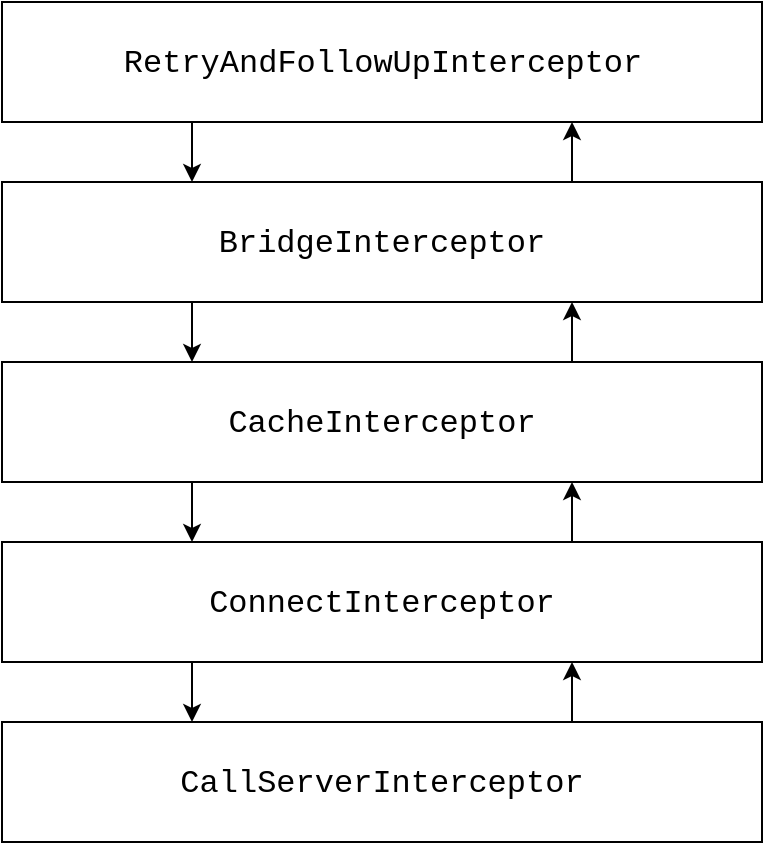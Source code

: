 <mxfile version="14.8.6" type="github">
  <diagram id="C5RBs43oDa-KdzZeNtuy" name="Page-1">
    <mxGraphModel dx="1422" dy="762" grid="1" gridSize="10" guides="1" tooltips="1" connect="1" arrows="1" fold="1" page="1" pageScale="1" pageWidth="827" pageHeight="1169" math="0" shadow="0">
      <root>
        <mxCell id="WIyWlLk6GJQsqaUBKTNV-0" />
        <mxCell id="WIyWlLk6GJQsqaUBKTNV-1" parent="WIyWlLk6GJQsqaUBKTNV-0" />
        <mxCell id="cFz9O4TfO6LGveSpda0y-6" style="edgeStyle=orthogonalEdgeStyle;rounded=0;orthogonalLoop=1;jettySize=auto;html=1;exitX=0.25;exitY=1;exitDx=0;exitDy=0;entryX=0.25;entryY=0;entryDx=0;entryDy=0;fontColor=#000000;" edge="1" parent="WIyWlLk6GJQsqaUBKTNV-1" source="cFz9O4TfO6LGveSpda0y-0" target="cFz9O4TfO6LGveSpda0y-1">
          <mxGeometry relative="1" as="geometry" />
        </mxCell>
        <mxCell id="cFz9O4TfO6LGveSpda0y-0" value="&lt;pre style=&quot;font-family: &amp;quot;courier new&amp;quot;, monospace; font-size: 12pt;&quot;&gt;&lt;div style=&quot;font-family: consolas, &amp;quot;courier new&amp;quot;, monospace; line-height: 22px;&quot;&gt;&lt;span style=&quot;&quot;&gt;RetryAndFollowUpInterceptor&lt;/span&gt;&lt;/div&gt;&lt;/pre&gt;" style="rounded=0;html=1;labelBackgroundColor=#ffffff;" vertex="1" parent="WIyWlLk6GJQsqaUBKTNV-1">
          <mxGeometry x="160" y="130" width="380" height="60" as="geometry" />
        </mxCell>
        <mxCell id="cFz9O4TfO6LGveSpda0y-7" style="edgeStyle=orthogonalEdgeStyle;rounded=0;orthogonalLoop=1;jettySize=auto;html=1;exitX=0.25;exitY=1;exitDx=0;exitDy=0;entryX=0.25;entryY=0;entryDx=0;entryDy=0;fontColor=#000000;" edge="1" parent="WIyWlLk6GJQsqaUBKTNV-1" source="cFz9O4TfO6LGveSpda0y-1" target="cFz9O4TfO6LGveSpda0y-4">
          <mxGeometry relative="1" as="geometry" />
        </mxCell>
        <mxCell id="cFz9O4TfO6LGveSpda0y-13" style="edgeStyle=orthogonalEdgeStyle;rounded=0;orthogonalLoop=1;jettySize=auto;html=1;exitX=0.75;exitY=0;exitDx=0;exitDy=0;entryX=0.75;entryY=1;entryDx=0;entryDy=0;fontColor=#000000;" edge="1" parent="WIyWlLk6GJQsqaUBKTNV-1" source="cFz9O4TfO6LGveSpda0y-1" target="cFz9O4TfO6LGveSpda0y-0">
          <mxGeometry relative="1" as="geometry" />
        </mxCell>
        <mxCell id="cFz9O4TfO6LGveSpda0y-1" value="&lt;pre style=&quot;font-family: &amp;quot;courier new&amp;quot; , monospace ; font-size: 12pt&quot;&gt;&lt;div style=&quot;font-family: &amp;quot;consolas&amp;quot; , &amp;quot;courier new&amp;quot; , monospace ; line-height: 22px&quot;&gt;&lt;div style=&quot;font-family: consolas, &amp;quot;courier new&amp;quot;, monospace; line-height: 22px;&quot;&gt;&lt;span style=&quot;&quot;&gt;BridgeInterceptor&lt;/span&gt;&lt;/div&gt;&lt;/div&gt;&lt;/pre&gt;" style="rounded=0;whiteSpace=wrap;html=1;labelBackgroundColor=none;" vertex="1" parent="WIyWlLk6GJQsqaUBKTNV-1">
          <mxGeometry x="160" y="220" width="380" height="60" as="geometry" />
        </mxCell>
        <mxCell id="cFz9O4TfO6LGveSpda0y-10" style="edgeStyle=orthogonalEdgeStyle;rounded=0;orthogonalLoop=1;jettySize=auto;html=1;exitX=0.75;exitY=0;exitDx=0;exitDy=0;entryX=0.75;entryY=1;entryDx=0;entryDy=0;fontColor=#000000;" edge="1" parent="WIyWlLk6GJQsqaUBKTNV-1" source="cFz9O4TfO6LGveSpda0y-2" target="cFz9O4TfO6LGveSpda0y-3">
          <mxGeometry relative="1" as="geometry" />
        </mxCell>
        <mxCell id="cFz9O4TfO6LGveSpda0y-2" value="&lt;pre style=&quot;font-family: &amp;quot;courier new&amp;quot; , monospace ; font-size: 12pt&quot;&gt;&lt;div style=&quot;font-family: &amp;quot;consolas&amp;quot; , &amp;quot;courier new&amp;quot; , monospace ; line-height: 22px&quot;&gt;&lt;div style=&quot;font-family: consolas, &amp;quot;courier new&amp;quot;, monospace; line-height: 22px;&quot;&gt;&lt;span style=&quot;&quot;&gt;CallServerInterceptor&lt;/span&gt;&lt;/div&gt;&lt;/div&gt;&lt;/pre&gt;" style="rounded=0;whiteSpace=wrap;html=1;labelBackgroundColor=#ffffff;" vertex="1" parent="WIyWlLk6GJQsqaUBKTNV-1">
          <mxGeometry x="160" y="490" width="380" height="60" as="geometry" />
        </mxCell>
        <mxCell id="cFz9O4TfO6LGveSpda0y-9" style="edgeStyle=orthogonalEdgeStyle;rounded=0;orthogonalLoop=1;jettySize=auto;html=1;exitX=0.25;exitY=1;exitDx=0;exitDy=0;entryX=0.25;entryY=0;entryDx=0;entryDy=0;fontColor=#000000;" edge="1" parent="WIyWlLk6GJQsqaUBKTNV-1" source="cFz9O4TfO6LGveSpda0y-3" target="cFz9O4TfO6LGveSpda0y-2">
          <mxGeometry relative="1" as="geometry" />
        </mxCell>
        <mxCell id="cFz9O4TfO6LGveSpda0y-11" style="edgeStyle=orthogonalEdgeStyle;rounded=0;orthogonalLoop=1;jettySize=auto;html=1;exitX=0.75;exitY=0;exitDx=0;exitDy=0;fontColor=#000000;entryX=0.75;entryY=1;entryDx=0;entryDy=0;" edge="1" parent="WIyWlLk6GJQsqaUBKTNV-1" source="cFz9O4TfO6LGveSpda0y-3" target="cFz9O4TfO6LGveSpda0y-4">
          <mxGeometry relative="1" as="geometry">
            <mxPoint x="445" y="380" as="targetPoint" />
          </mxGeometry>
        </mxCell>
        <mxCell id="cFz9O4TfO6LGveSpda0y-3" value="&lt;pre style=&quot;font-family: &amp;quot;courier new&amp;quot; , monospace ; font-size: 12pt&quot;&gt;&lt;div style=&quot;font-family: &amp;quot;consolas&amp;quot; , &amp;quot;courier new&amp;quot; , monospace ; line-height: 22px&quot;&gt;&lt;div style=&quot;font-family: consolas, &amp;quot;courier new&amp;quot;, monospace; line-height: 22px;&quot;&gt;&lt;span style=&quot;&quot;&gt;ConnectInterceptor&lt;/span&gt;&lt;/div&gt;&lt;/div&gt;&lt;/pre&gt;" style="rounded=0;whiteSpace=wrap;html=1;labelBackgroundColor=none;" vertex="1" parent="WIyWlLk6GJQsqaUBKTNV-1">
          <mxGeometry x="160" y="400" width="380" height="60" as="geometry" />
        </mxCell>
        <mxCell id="cFz9O4TfO6LGveSpda0y-8" style="edgeStyle=orthogonalEdgeStyle;rounded=0;orthogonalLoop=1;jettySize=auto;html=1;exitX=0.25;exitY=1;exitDx=0;exitDy=0;entryX=0.25;entryY=0;entryDx=0;entryDy=0;fontColor=#000000;" edge="1" parent="WIyWlLk6GJQsqaUBKTNV-1" source="cFz9O4TfO6LGveSpda0y-4" target="cFz9O4TfO6LGveSpda0y-3">
          <mxGeometry relative="1" as="geometry" />
        </mxCell>
        <mxCell id="cFz9O4TfO6LGveSpda0y-12" style="edgeStyle=orthogonalEdgeStyle;rounded=0;orthogonalLoop=1;jettySize=auto;html=1;exitX=0.75;exitY=0;exitDx=0;exitDy=0;entryX=0.75;entryY=1;entryDx=0;entryDy=0;fontColor=#000000;" edge="1" parent="WIyWlLk6GJQsqaUBKTNV-1" source="cFz9O4TfO6LGveSpda0y-4" target="cFz9O4TfO6LGveSpda0y-1">
          <mxGeometry relative="1" as="geometry" />
        </mxCell>
        <mxCell id="cFz9O4TfO6LGveSpda0y-4" value="&lt;pre style=&quot;font-family: &amp;quot;courier new&amp;quot; , monospace ; font-size: 12pt&quot;&gt;&lt;div style=&quot;font-family: &amp;quot;consolas&amp;quot; , &amp;quot;courier new&amp;quot; , monospace ; line-height: 22px&quot;&gt;&lt;div style=&quot;font-family: consolas, &amp;quot;courier new&amp;quot;, monospace; line-height: 22px;&quot;&gt;&lt;span style=&quot;&quot;&gt;CacheInterceptor&lt;/span&gt;&lt;/div&gt;&lt;/div&gt;&lt;/pre&gt;" style="rounded=0;whiteSpace=wrap;html=1;labelBackgroundColor=none;" vertex="1" parent="WIyWlLk6GJQsqaUBKTNV-1">
          <mxGeometry x="160" y="310" width="380" height="60" as="geometry" />
        </mxCell>
      </root>
    </mxGraphModel>
  </diagram>
</mxfile>
